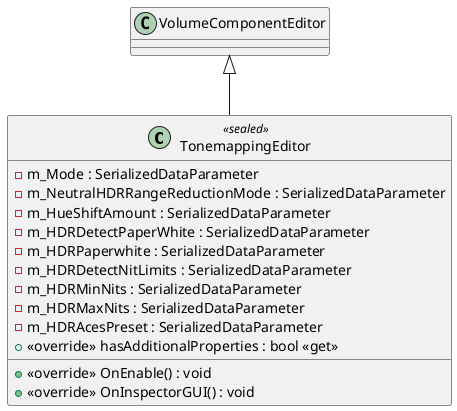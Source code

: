 @startuml
class TonemappingEditor <<sealed>> {
    - m_Mode : SerializedDataParameter
    - m_NeutralHDRRangeReductionMode : SerializedDataParameter
    - m_HueShiftAmount : SerializedDataParameter
    - m_HDRDetectPaperWhite : SerializedDataParameter
    - m_HDRPaperwhite : SerializedDataParameter
    - m_HDRDetectNitLimits : SerializedDataParameter
    - m_HDRMinNits : SerializedDataParameter
    - m_HDRMaxNits : SerializedDataParameter
    - m_HDRAcesPreset : SerializedDataParameter
    + <<override>> hasAdditionalProperties : bool <<get>>
    + <<override>> OnEnable() : void
    + <<override>> OnInspectorGUI() : void
}
VolumeComponentEditor <|-- TonemappingEditor
@enduml
